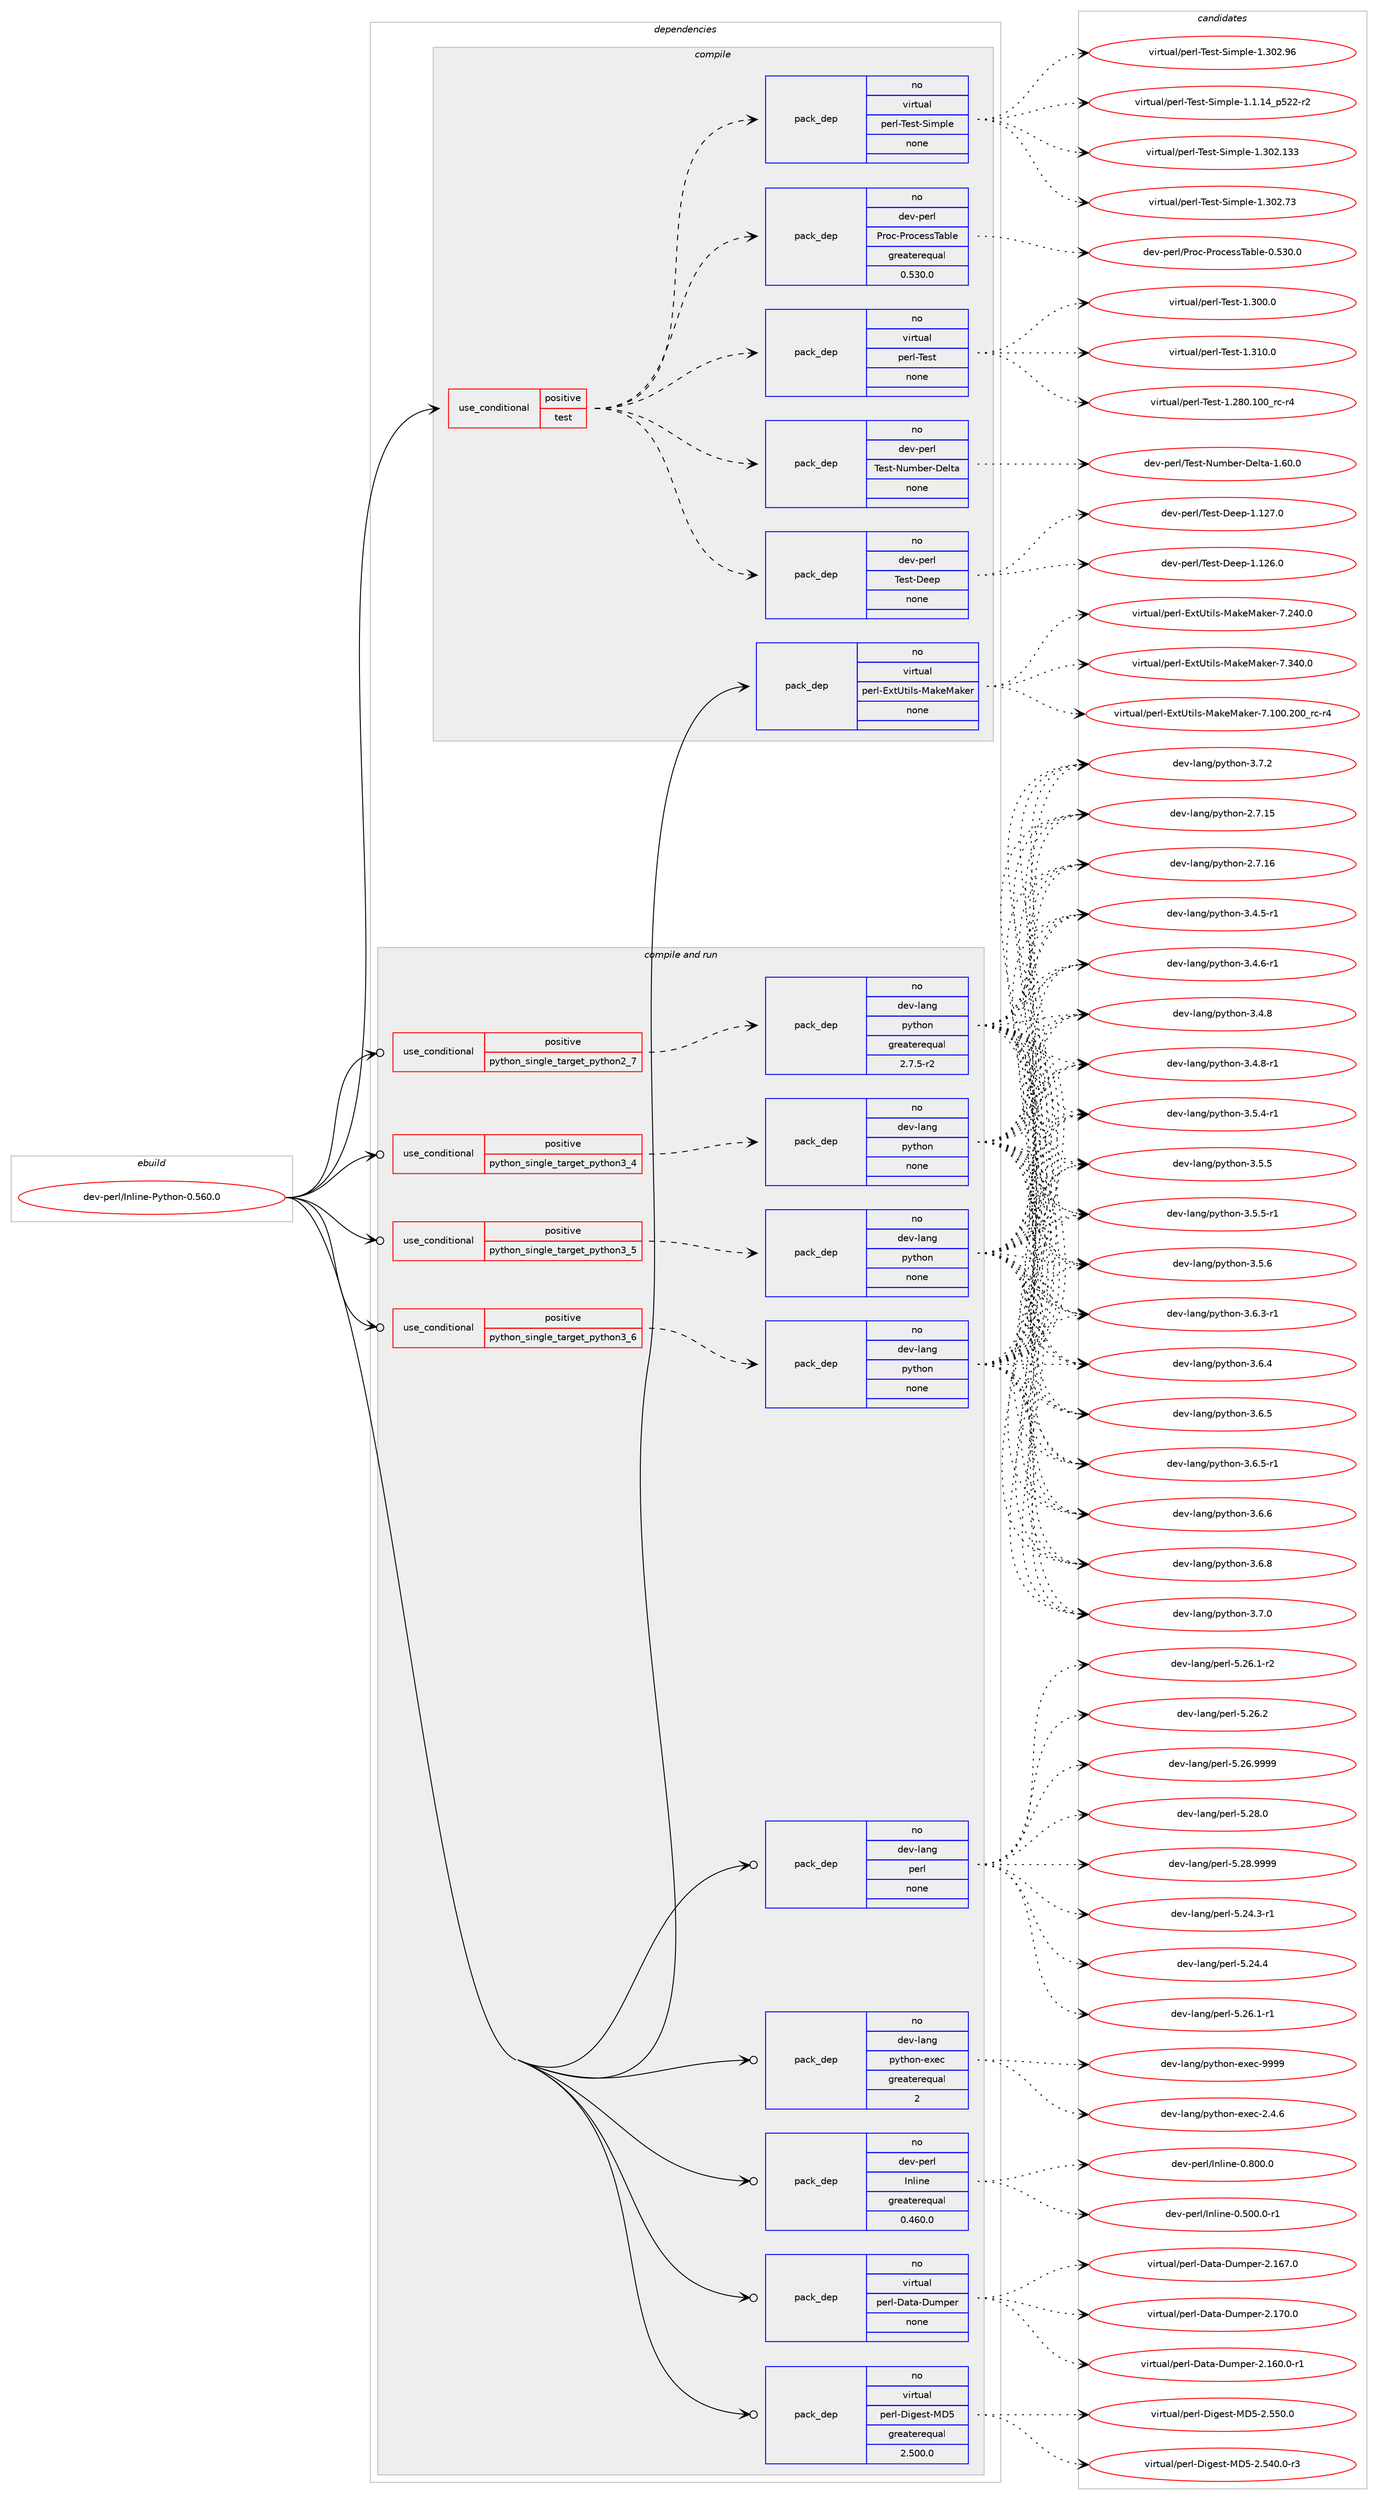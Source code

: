 digraph prolog {

# *************
# Graph options
# *************

newrank=true;
concentrate=true;
compound=true;
graph [rankdir=LR,fontname=Helvetica,fontsize=10,ranksep=1.5];#, ranksep=2.5, nodesep=0.2];
edge  [arrowhead=vee];
node  [fontname=Helvetica,fontsize=10];

# **********
# The ebuild
# **********

subgraph cluster_leftcol {
color=gray;
rank=same;
label=<<i>ebuild</i>>;
id [label="dev-perl/Inline-Python-0.560.0", color=red, width=4, href="../dev-perl/Inline-Python-0.560.0.svg"];
}

# ****************
# The dependencies
# ****************

subgraph cluster_midcol {
color=gray;
label=<<i>dependencies</i>>;
subgraph cluster_compile {
fillcolor="#eeeeee";
style=filled;
label=<<i>compile</i>>;
subgraph cond368272 {
dependency1382742 [label=<<TABLE BORDER="0" CELLBORDER="1" CELLSPACING="0" CELLPADDING="4"><TR><TD ROWSPAN="3" CELLPADDING="10">use_conditional</TD></TR><TR><TD>positive</TD></TR><TR><TD>test</TD></TR></TABLE>>, shape=none, color=red];
subgraph pack991417 {
dependency1382743 [label=<<TABLE BORDER="0" CELLBORDER="1" CELLSPACING="0" CELLPADDING="4" WIDTH="220"><TR><TD ROWSPAN="6" CELLPADDING="30">pack_dep</TD></TR><TR><TD WIDTH="110">no</TD></TR><TR><TD>dev-perl</TD></TR><TR><TD>Proc-ProcessTable</TD></TR><TR><TD>greaterequal</TD></TR><TR><TD>0.530.0</TD></TR></TABLE>>, shape=none, color=blue];
}
dependency1382742:e -> dependency1382743:w [weight=20,style="dashed",arrowhead="vee"];
subgraph pack991418 {
dependency1382744 [label=<<TABLE BORDER="0" CELLBORDER="1" CELLSPACING="0" CELLPADDING="4" WIDTH="220"><TR><TD ROWSPAN="6" CELLPADDING="30">pack_dep</TD></TR><TR><TD WIDTH="110">no</TD></TR><TR><TD>virtual</TD></TR><TR><TD>perl-Test-Simple</TD></TR><TR><TD>none</TD></TR><TR><TD></TD></TR></TABLE>>, shape=none, color=blue];
}
dependency1382742:e -> dependency1382744:w [weight=20,style="dashed",arrowhead="vee"];
subgraph pack991419 {
dependency1382745 [label=<<TABLE BORDER="0" CELLBORDER="1" CELLSPACING="0" CELLPADDING="4" WIDTH="220"><TR><TD ROWSPAN="6" CELLPADDING="30">pack_dep</TD></TR><TR><TD WIDTH="110">no</TD></TR><TR><TD>dev-perl</TD></TR><TR><TD>Test-Deep</TD></TR><TR><TD>none</TD></TR><TR><TD></TD></TR></TABLE>>, shape=none, color=blue];
}
dependency1382742:e -> dependency1382745:w [weight=20,style="dashed",arrowhead="vee"];
subgraph pack991420 {
dependency1382746 [label=<<TABLE BORDER="0" CELLBORDER="1" CELLSPACING="0" CELLPADDING="4" WIDTH="220"><TR><TD ROWSPAN="6" CELLPADDING="30">pack_dep</TD></TR><TR><TD WIDTH="110">no</TD></TR><TR><TD>dev-perl</TD></TR><TR><TD>Test-Number-Delta</TD></TR><TR><TD>none</TD></TR><TR><TD></TD></TR></TABLE>>, shape=none, color=blue];
}
dependency1382742:e -> dependency1382746:w [weight=20,style="dashed",arrowhead="vee"];
subgraph pack991421 {
dependency1382747 [label=<<TABLE BORDER="0" CELLBORDER="1" CELLSPACING="0" CELLPADDING="4" WIDTH="220"><TR><TD ROWSPAN="6" CELLPADDING="30">pack_dep</TD></TR><TR><TD WIDTH="110">no</TD></TR><TR><TD>virtual</TD></TR><TR><TD>perl-Test</TD></TR><TR><TD>none</TD></TR><TR><TD></TD></TR></TABLE>>, shape=none, color=blue];
}
dependency1382742:e -> dependency1382747:w [weight=20,style="dashed",arrowhead="vee"];
}
id:e -> dependency1382742:w [weight=20,style="solid",arrowhead="vee"];
subgraph pack991422 {
dependency1382748 [label=<<TABLE BORDER="0" CELLBORDER="1" CELLSPACING="0" CELLPADDING="4" WIDTH="220"><TR><TD ROWSPAN="6" CELLPADDING="30">pack_dep</TD></TR><TR><TD WIDTH="110">no</TD></TR><TR><TD>virtual</TD></TR><TR><TD>perl-ExtUtils-MakeMaker</TD></TR><TR><TD>none</TD></TR><TR><TD></TD></TR></TABLE>>, shape=none, color=blue];
}
id:e -> dependency1382748:w [weight=20,style="solid",arrowhead="vee"];
}
subgraph cluster_compileandrun {
fillcolor="#eeeeee";
style=filled;
label=<<i>compile and run</i>>;
subgraph cond368273 {
dependency1382749 [label=<<TABLE BORDER="0" CELLBORDER="1" CELLSPACING="0" CELLPADDING="4"><TR><TD ROWSPAN="3" CELLPADDING="10">use_conditional</TD></TR><TR><TD>positive</TD></TR><TR><TD>python_single_target_python2_7</TD></TR></TABLE>>, shape=none, color=red];
subgraph pack991423 {
dependency1382750 [label=<<TABLE BORDER="0" CELLBORDER="1" CELLSPACING="0" CELLPADDING="4" WIDTH="220"><TR><TD ROWSPAN="6" CELLPADDING="30">pack_dep</TD></TR><TR><TD WIDTH="110">no</TD></TR><TR><TD>dev-lang</TD></TR><TR><TD>python</TD></TR><TR><TD>greaterequal</TD></TR><TR><TD>2.7.5-r2</TD></TR></TABLE>>, shape=none, color=blue];
}
dependency1382749:e -> dependency1382750:w [weight=20,style="dashed",arrowhead="vee"];
}
id:e -> dependency1382749:w [weight=20,style="solid",arrowhead="odotvee"];
subgraph cond368274 {
dependency1382751 [label=<<TABLE BORDER="0" CELLBORDER="1" CELLSPACING="0" CELLPADDING="4"><TR><TD ROWSPAN="3" CELLPADDING="10">use_conditional</TD></TR><TR><TD>positive</TD></TR><TR><TD>python_single_target_python3_4</TD></TR></TABLE>>, shape=none, color=red];
subgraph pack991424 {
dependency1382752 [label=<<TABLE BORDER="0" CELLBORDER="1" CELLSPACING="0" CELLPADDING="4" WIDTH="220"><TR><TD ROWSPAN="6" CELLPADDING="30">pack_dep</TD></TR><TR><TD WIDTH="110">no</TD></TR><TR><TD>dev-lang</TD></TR><TR><TD>python</TD></TR><TR><TD>none</TD></TR><TR><TD></TD></TR></TABLE>>, shape=none, color=blue];
}
dependency1382751:e -> dependency1382752:w [weight=20,style="dashed",arrowhead="vee"];
}
id:e -> dependency1382751:w [weight=20,style="solid",arrowhead="odotvee"];
subgraph cond368275 {
dependency1382753 [label=<<TABLE BORDER="0" CELLBORDER="1" CELLSPACING="0" CELLPADDING="4"><TR><TD ROWSPAN="3" CELLPADDING="10">use_conditional</TD></TR><TR><TD>positive</TD></TR><TR><TD>python_single_target_python3_5</TD></TR></TABLE>>, shape=none, color=red];
subgraph pack991425 {
dependency1382754 [label=<<TABLE BORDER="0" CELLBORDER="1" CELLSPACING="0" CELLPADDING="4" WIDTH="220"><TR><TD ROWSPAN="6" CELLPADDING="30">pack_dep</TD></TR><TR><TD WIDTH="110">no</TD></TR><TR><TD>dev-lang</TD></TR><TR><TD>python</TD></TR><TR><TD>none</TD></TR><TR><TD></TD></TR></TABLE>>, shape=none, color=blue];
}
dependency1382753:e -> dependency1382754:w [weight=20,style="dashed",arrowhead="vee"];
}
id:e -> dependency1382753:w [weight=20,style="solid",arrowhead="odotvee"];
subgraph cond368276 {
dependency1382755 [label=<<TABLE BORDER="0" CELLBORDER="1" CELLSPACING="0" CELLPADDING="4"><TR><TD ROWSPAN="3" CELLPADDING="10">use_conditional</TD></TR><TR><TD>positive</TD></TR><TR><TD>python_single_target_python3_6</TD></TR></TABLE>>, shape=none, color=red];
subgraph pack991426 {
dependency1382756 [label=<<TABLE BORDER="0" CELLBORDER="1" CELLSPACING="0" CELLPADDING="4" WIDTH="220"><TR><TD ROWSPAN="6" CELLPADDING="30">pack_dep</TD></TR><TR><TD WIDTH="110">no</TD></TR><TR><TD>dev-lang</TD></TR><TR><TD>python</TD></TR><TR><TD>none</TD></TR><TR><TD></TD></TR></TABLE>>, shape=none, color=blue];
}
dependency1382755:e -> dependency1382756:w [weight=20,style="dashed",arrowhead="vee"];
}
id:e -> dependency1382755:w [weight=20,style="solid",arrowhead="odotvee"];
subgraph pack991427 {
dependency1382757 [label=<<TABLE BORDER="0" CELLBORDER="1" CELLSPACING="0" CELLPADDING="4" WIDTH="220"><TR><TD ROWSPAN="6" CELLPADDING="30">pack_dep</TD></TR><TR><TD WIDTH="110">no</TD></TR><TR><TD>dev-lang</TD></TR><TR><TD>perl</TD></TR><TR><TD>none</TD></TR><TR><TD></TD></TR></TABLE>>, shape=none, color=blue];
}
id:e -> dependency1382757:w [weight=20,style="solid",arrowhead="odotvee"];
subgraph pack991428 {
dependency1382758 [label=<<TABLE BORDER="0" CELLBORDER="1" CELLSPACING="0" CELLPADDING="4" WIDTH="220"><TR><TD ROWSPAN="6" CELLPADDING="30">pack_dep</TD></TR><TR><TD WIDTH="110">no</TD></TR><TR><TD>dev-lang</TD></TR><TR><TD>python-exec</TD></TR><TR><TD>greaterequal</TD></TR><TR><TD>2</TD></TR></TABLE>>, shape=none, color=blue];
}
id:e -> dependency1382758:w [weight=20,style="solid",arrowhead="odotvee"];
subgraph pack991429 {
dependency1382759 [label=<<TABLE BORDER="0" CELLBORDER="1" CELLSPACING="0" CELLPADDING="4" WIDTH="220"><TR><TD ROWSPAN="6" CELLPADDING="30">pack_dep</TD></TR><TR><TD WIDTH="110">no</TD></TR><TR><TD>dev-perl</TD></TR><TR><TD>Inline</TD></TR><TR><TD>greaterequal</TD></TR><TR><TD>0.460.0</TD></TR></TABLE>>, shape=none, color=blue];
}
id:e -> dependency1382759:w [weight=20,style="solid",arrowhead="odotvee"];
subgraph pack991430 {
dependency1382760 [label=<<TABLE BORDER="0" CELLBORDER="1" CELLSPACING="0" CELLPADDING="4" WIDTH="220"><TR><TD ROWSPAN="6" CELLPADDING="30">pack_dep</TD></TR><TR><TD WIDTH="110">no</TD></TR><TR><TD>virtual</TD></TR><TR><TD>perl-Data-Dumper</TD></TR><TR><TD>none</TD></TR><TR><TD></TD></TR></TABLE>>, shape=none, color=blue];
}
id:e -> dependency1382760:w [weight=20,style="solid",arrowhead="odotvee"];
subgraph pack991431 {
dependency1382761 [label=<<TABLE BORDER="0" CELLBORDER="1" CELLSPACING="0" CELLPADDING="4" WIDTH="220"><TR><TD ROWSPAN="6" CELLPADDING="30">pack_dep</TD></TR><TR><TD WIDTH="110">no</TD></TR><TR><TD>virtual</TD></TR><TR><TD>perl-Digest-MD5</TD></TR><TR><TD>greaterequal</TD></TR><TR><TD>2.500.0</TD></TR></TABLE>>, shape=none, color=blue];
}
id:e -> dependency1382761:w [weight=20,style="solid",arrowhead="odotvee"];
}
subgraph cluster_run {
fillcolor="#eeeeee";
style=filled;
label=<<i>run</i>>;
}
}

# **************
# The candidates
# **************

subgraph cluster_choices {
rank=same;
color=gray;
label=<<i>candidates</i>>;

subgraph choice991417 {
color=black;
nodesep=1;
choice100101118451121011141084780114111994580114111991011151158497981081014548465351484648 [label="dev-perl/Proc-ProcessTable-0.530.0", color=red, width=4,href="../dev-perl/Proc-ProcessTable-0.530.0.svg"];
dependency1382743:e -> choice100101118451121011141084780114111994580114111991011151158497981081014548465351484648:w [style=dotted,weight="100"];
}
subgraph choice991418 {
color=black;
nodesep=1;
choice11810511411611797108471121011141084584101115116458310510911210810145494649464952951125350504511450 [label="virtual/perl-Test-Simple-1.1.14_p522-r2", color=red, width=4,href="../virtual/perl-Test-Simple-1.1.14_p522-r2.svg"];
choice11810511411611797108471121011141084584101115116458310510911210810145494651485046495151 [label="virtual/perl-Test-Simple-1.302.133", color=red, width=4,href="../virtual/perl-Test-Simple-1.302.133.svg"];
choice118105114116117971084711210111410845841011151164583105109112108101454946514850465551 [label="virtual/perl-Test-Simple-1.302.73", color=red, width=4,href="../virtual/perl-Test-Simple-1.302.73.svg"];
choice118105114116117971084711210111410845841011151164583105109112108101454946514850465754 [label="virtual/perl-Test-Simple-1.302.96", color=red, width=4,href="../virtual/perl-Test-Simple-1.302.96.svg"];
dependency1382744:e -> choice11810511411611797108471121011141084584101115116458310510911210810145494649464952951125350504511450:w [style=dotted,weight="100"];
dependency1382744:e -> choice11810511411611797108471121011141084584101115116458310510911210810145494651485046495151:w [style=dotted,weight="100"];
dependency1382744:e -> choice118105114116117971084711210111410845841011151164583105109112108101454946514850465551:w [style=dotted,weight="100"];
dependency1382744:e -> choice118105114116117971084711210111410845841011151164583105109112108101454946514850465754:w [style=dotted,weight="100"];
}
subgraph choice991419 {
color=black;
nodesep=1;
choice10010111845112101114108478410111511645681011011124549464950544648 [label="dev-perl/Test-Deep-1.126.0", color=red, width=4,href="../dev-perl/Test-Deep-1.126.0.svg"];
choice10010111845112101114108478410111511645681011011124549464950554648 [label="dev-perl/Test-Deep-1.127.0", color=red, width=4,href="../dev-perl/Test-Deep-1.127.0.svg"];
dependency1382745:e -> choice10010111845112101114108478410111511645681011011124549464950544648:w [style=dotted,weight="100"];
dependency1382745:e -> choice10010111845112101114108478410111511645681011011124549464950554648:w [style=dotted,weight="100"];
}
subgraph choice991420 {
color=black;
nodesep=1;
choice10010111845112101114108478410111511645781171099810111445681011081169745494654484648 [label="dev-perl/Test-Number-Delta-1.60.0", color=red, width=4,href="../dev-perl/Test-Number-Delta-1.60.0.svg"];
dependency1382746:e -> choice10010111845112101114108478410111511645781171099810111445681011081169745494654484648:w [style=dotted,weight="100"];
}
subgraph choice991421 {
color=black;
nodesep=1;
choice118105114116117971084711210111410845841011151164549465056484649484895114994511452 [label="virtual/perl-Test-1.280.100_rc-r4", color=red, width=4,href="../virtual/perl-Test-1.280.100_rc-r4.svg"];
choice118105114116117971084711210111410845841011151164549465148484648 [label="virtual/perl-Test-1.300.0", color=red, width=4,href="../virtual/perl-Test-1.300.0.svg"];
choice118105114116117971084711210111410845841011151164549465149484648 [label="virtual/perl-Test-1.310.0", color=red, width=4,href="../virtual/perl-Test-1.310.0.svg"];
dependency1382747:e -> choice118105114116117971084711210111410845841011151164549465056484649484895114994511452:w [style=dotted,weight="100"];
dependency1382747:e -> choice118105114116117971084711210111410845841011151164549465148484648:w [style=dotted,weight="100"];
dependency1382747:e -> choice118105114116117971084711210111410845841011151164549465149484648:w [style=dotted,weight="100"];
}
subgraph choice991422 {
color=black;
nodesep=1;
choice118105114116117971084711210111410845691201168511610510811545779710710177971071011144555464948484650484895114994511452 [label="virtual/perl-ExtUtils-MakeMaker-7.100.200_rc-r4", color=red, width=4,href="../virtual/perl-ExtUtils-MakeMaker-7.100.200_rc-r4.svg"];
choice118105114116117971084711210111410845691201168511610510811545779710710177971071011144555465052484648 [label="virtual/perl-ExtUtils-MakeMaker-7.240.0", color=red, width=4,href="../virtual/perl-ExtUtils-MakeMaker-7.240.0.svg"];
choice118105114116117971084711210111410845691201168511610510811545779710710177971071011144555465152484648 [label="virtual/perl-ExtUtils-MakeMaker-7.340.0", color=red, width=4,href="../virtual/perl-ExtUtils-MakeMaker-7.340.0.svg"];
dependency1382748:e -> choice118105114116117971084711210111410845691201168511610510811545779710710177971071011144555464948484650484895114994511452:w [style=dotted,weight="100"];
dependency1382748:e -> choice118105114116117971084711210111410845691201168511610510811545779710710177971071011144555465052484648:w [style=dotted,weight="100"];
dependency1382748:e -> choice118105114116117971084711210111410845691201168511610510811545779710710177971071011144555465152484648:w [style=dotted,weight="100"];
}
subgraph choice991423 {
color=black;
nodesep=1;
choice10010111845108971101034711212111610411111045504655464953 [label="dev-lang/python-2.7.15", color=red, width=4,href="../dev-lang/python-2.7.15.svg"];
choice10010111845108971101034711212111610411111045504655464954 [label="dev-lang/python-2.7.16", color=red, width=4,href="../dev-lang/python-2.7.16.svg"];
choice1001011184510897110103471121211161041111104551465246534511449 [label="dev-lang/python-3.4.5-r1", color=red, width=4,href="../dev-lang/python-3.4.5-r1.svg"];
choice1001011184510897110103471121211161041111104551465246544511449 [label="dev-lang/python-3.4.6-r1", color=red, width=4,href="../dev-lang/python-3.4.6-r1.svg"];
choice100101118451089711010347112121116104111110455146524656 [label="dev-lang/python-3.4.8", color=red, width=4,href="../dev-lang/python-3.4.8.svg"];
choice1001011184510897110103471121211161041111104551465246564511449 [label="dev-lang/python-3.4.8-r1", color=red, width=4,href="../dev-lang/python-3.4.8-r1.svg"];
choice1001011184510897110103471121211161041111104551465346524511449 [label="dev-lang/python-3.5.4-r1", color=red, width=4,href="../dev-lang/python-3.5.4-r1.svg"];
choice100101118451089711010347112121116104111110455146534653 [label="dev-lang/python-3.5.5", color=red, width=4,href="../dev-lang/python-3.5.5.svg"];
choice1001011184510897110103471121211161041111104551465346534511449 [label="dev-lang/python-3.5.5-r1", color=red, width=4,href="../dev-lang/python-3.5.5-r1.svg"];
choice100101118451089711010347112121116104111110455146534654 [label="dev-lang/python-3.5.6", color=red, width=4,href="../dev-lang/python-3.5.6.svg"];
choice1001011184510897110103471121211161041111104551465446514511449 [label="dev-lang/python-3.6.3-r1", color=red, width=4,href="../dev-lang/python-3.6.3-r1.svg"];
choice100101118451089711010347112121116104111110455146544652 [label="dev-lang/python-3.6.4", color=red, width=4,href="../dev-lang/python-3.6.4.svg"];
choice100101118451089711010347112121116104111110455146544653 [label="dev-lang/python-3.6.5", color=red, width=4,href="../dev-lang/python-3.6.5.svg"];
choice1001011184510897110103471121211161041111104551465446534511449 [label="dev-lang/python-3.6.5-r1", color=red, width=4,href="../dev-lang/python-3.6.5-r1.svg"];
choice100101118451089711010347112121116104111110455146544654 [label="dev-lang/python-3.6.6", color=red, width=4,href="../dev-lang/python-3.6.6.svg"];
choice100101118451089711010347112121116104111110455146544656 [label="dev-lang/python-3.6.8", color=red, width=4,href="../dev-lang/python-3.6.8.svg"];
choice100101118451089711010347112121116104111110455146554648 [label="dev-lang/python-3.7.0", color=red, width=4,href="../dev-lang/python-3.7.0.svg"];
choice100101118451089711010347112121116104111110455146554650 [label="dev-lang/python-3.7.2", color=red, width=4,href="../dev-lang/python-3.7.2.svg"];
dependency1382750:e -> choice10010111845108971101034711212111610411111045504655464953:w [style=dotted,weight="100"];
dependency1382750:e -> choice10010111845108971101034711212111610411111045504655464954:w [style=dotted,weight="100"];
dependency1382750:e -> choice1001011184510897110103471121211161041111104551465246534511449:w [style=dotted,weight="100"];
dependency1382750:e -> choice1001011184510897110103471121211161041111104551465246544511449:w [style=dotted,weight="100"];
dependency1382750:e -> choice100101118451089711010347112121116104111110455146524656:w [style=dotted,weight="100"];
dependency1382750:e -> choice1001011184510897110103471121211161041111104551465246564511449:w [style=dotted,weight="100"];
dependency1382750:e -> choice1001011184510897110103471121211161041111104551465346524511449:w [style=dotted,weight="100"];
dependency1382750:e -> choice100101118451089711010347112121116104111110455146534653:w [style=dotted,weight="100"];
dependency1382750:e -> choice1001011184510897110103471121211161041111104551465346534511449:w [style=dotted,weight="100"];
dependency1382750:e -> choice100101118451089711010347112121116104111110455146534654:w [style=dotted,weight="100"];
dependency1382750:e -> choice1001011184510897110103471121211161041111104551465446514511449:w [style=dotted,weight="100"];
dependency1382750:e -> choice100101118451089711010347112121116104111110455146544652:w [style=dotted,weight="100"];
dependency1382750:e -> choice100101118451089711010347112121116104111110455146544653:w [style=dotted,weight="100"];
dependency1382750:e -> choice1001011184510897110103471121211161041111104551465446534511449:w [style=dotted,weight="100"];
dependency1382750:e -> choice100101118451089711010347112121116104111110455146544654:w [style=dotted,weight="100"];
dependency1382750:e -> choice100101118451089711010347112121116104111110455146544656:w [style=dotted,weight="100"];
dependency1382750:e -> choice100101118451089711010347112121116104111110455146554648:w [style=dotted,weight="100"];
dependency1382750:e -> choice100101118451089711010347112121116104111110455146554650:w [style=dotted,weight="100"];
}
subgraph choice991424 {
color=black;
nodesep=1;
choice10010111845108971101034711212111610411111045504655464953 [label="dev-lang/python-2.7.15", color=red, width=4,href="../dev-lang/python-2.7.15.svg"];
choice10010111845108971101034711212111610411111045504655464954 [label="dev-lang/python-2.7.16", color=red, width=4,href="../dev-lang/python-2.7.16.svg"];
choice1001011184510897110103471121211161041111104551465246534511449 [label="dev-lang/python-3.4.5-r1", color=red, width=4,href="../dev-lang/python-3.4.5-r1.svg"];
choice1001011184510897110103471121211161041111104551465246544511449 [label="dev-lang/python-3.4.6-r1", color=red, width=4,href="../dev-lang/python-3.4.6-r1.svg"];
choice100101118451089711010347112121116104111110455146524656 [label="dev-lang/python-3.4.8", color=red, width=4,href="../dev-lang/python-3.4.8.svg"];
choice1001011184510897110103471121211161041111104551465246564511449 [label="dev-lang/python-3.4.8-r1", color=red, width=4,href="../dev-lang/python-3.4.8-r1.svg"];
choice1001011184510897110103471121211161041111104551465346524511449 [label="dev-lang/python-3.5.4-r1", color=red, width=4,href="../dev-lang/python-3.5.4-r1.svg"];
choice100101118451089711010347112121116104111110455146534653 [label="dev-lang/python-3.5.5", color=red, width=4,href="../dev-lang/python-3.5.5.svg"];
choice1001011184510897110103471121211161041111104551465346534511449 [label="dev-lang/python-3.5.5-r1", color=red, width=4,href="../dev-lang/python-3.5.5-r1.svg"];
choice100101118451089711010347112121116104111110455146534654 [label="dev-lang/python-3.5.6", color=red, width=4,href="../dev-lang/python-3.5.6.svg"];
choice1001011184510897110103471121211161041111104551465446514511449 [label="dev-lang/python-3.6.3-r1", color=red, width=4,href="../dev-lang/python-3.6.3-r1.svg"];
choice100101118451089711010347112121116104111110455146544652 [label="dev-lang/python-3.6.4", color=red, width=4,href="../dev-lang/python-3.6.4.svg"];
choice100101118451089711010347112121116104111110455146544653 [label="dev-lang/python-3.6.5", color=red, width=4,href="../dev-lang/python-3.6.5.svg"];
choice1001011184510897110103471121211161041111104551465446534511449 [label="dev-lang/python-3.6.5-r1", color=red, width=4,href="../dev-lang/python-3.6.5-r1.svg"];
choice100101118451089711010347112121116104111110455146544654 [label="dev-lang/python-3.6.6", color=red, width=4,href="../dev-lang/python-3.6.6.svg"];
choice100101118451089711010347112121116104111110455146544656 [label="dev-lang/python-3.6.8", color=red, width=4,href="../dev-lang/python-3.6.8.svg"];
choice100101118451089711010347112121116104111110455146554648 [label="dev-lang/python-3.7.0", color=red, width=4,href="../dev-lang/python-3.7.0.svg"];
choice100101118451089711010347112121116104111110455146554650 [label="dev-lang/python-3.7.2", color=red, width=4,href="../dev-lang/python-3.7.2.svg"];
dependency1382752:e -> choice10010111845108971101034711212111610411111045504655464953:w [style=dotted,weight="100"];
dependency1382752:e -> choice10010111845108971101034711212111610411111045504655464954:w [style=dotted,weight="100"];
dependency1382752:e -> choice1001011184510897110103471121211161041111104551465246534511449:w [style=dotted,weight="100"];
dependency1382752:e -> choice1001011184510897110103471121211161041111104551465246544511449:w [style=dotted,weight="100"];
dependency1382752:e -> choice100101118451089711010347112121116104111110455146524656:w [style=dotted,weight="100"];
dependency1382752:e -> choice1001011184510897110103471121211161041111104551465246564511449:w [style=dotted,weight="100"];
dependency1382752:e -> choice1001011184510897110103471121211161041111104551465346524511449:w [style=dotted,weight="100"];
dependency1382752:e -> choice100101118451089711010347112121116104111110455146534653:w [style=dotted,weight="100"];
dependency1382752:e -> choice1001011184510897110103471121211161041111104551465346534511449:w [style=dotted,weight="100"];
dependency1382752:e -> choice100101118451089711010347112121116104111110455146534654:w [style=dotted,weight="100"];
dependency1382752:e -> choice1001011184510897110103471121211161041111104551465446514511449:w [style=dotted,weight="100"];
dependency1382752:e -> choice100101118451089711010347112121116104111110455146544652:w [style=dotted,weight="100"];
dependency1382752:e -> choice100101118451089711010347112121116104111110455146544653:w [style=dotted,weight="100"];
dependency1382752:e -> choice1001011184510897110103471121211161041111104551465446534511449:w [style=dotted,weight="100"];
dependency1382752:e -> choice100101118451089711010347112121116104111110455146544654:w [style=dotted,weight="100"];
dependency1382752:e -> choice100101118451089711010347112121116104111110455146544656:w [style=dotted,weight="100"];
dependency1382752:e -> choice100101118451089711010347112121116104111110455146554648:w [style=dotted,weight="100"];
dependency1382752:e -> choice100101118451089711010347112121116104111110455146554650:w [style=dotted,weight="100"];
}
subgraph choice991425 {
color=black;
nodesep=1;
choice10010111845108971101034711212111610411111045504655464953 [label="dev-lang/python-2.7.15", color=red, width=4,href="../dev-lang/python-2.7.15.svg"];
choice10010111845108971101034711212111610411111045504655464954 [label="dev-lang/python-2.7.16", color=red, width=4,href="../dev-lang/python-2.7.16.svg"];
choice1001011184510897110103471121211161041111104551465246534511449 [label="dev-lang/python-3.4.5-r1", color=red, width=4,href="../dev-lang/python-3.4.5-r1.svg"];
choice1001011184510897110103471121211161041111104551465246544511449 [label="dev-lang/python-3.4.6-r1", color=red, width=4,href="../dev-lang/python-3.4.6-r1.svg"];
choice100101118451089711010347112121116104111110455146524656 [label="dev-lang/python-3.4.8", color=red, width=4,href="../dev-lang/python-3.4.8.svg"];
choice1001011184510897110103471121211161041111104551465246564511449 [label="dev-lang/python-3.4.8-r1", color=red, width=4,href="../dev-lang/python-3.4.8-r1.svg"];
choice1001011184510897110103471121211161041111104551465346524511449 [label="dev-lang/python-3.5.4-r1", color=red, width=4,href="../dev-lang/python-3.5.4-r1.svg"];
choice100101118451089711010347112121116104111110455146534653 [label="dev-lang/python-3.5.5", color=red, width=4,href="../dev-lang/python-3.5.5.svg"];
choice1001011184510897110103471121211161041111104551465346534511449 [label="dev-lang/python-3.5.5-r1", color=red, width=4,href="../dev-lang/python-3.5.5-r1.svg"];
choice100101118451089711010347112121116104111110455146534654 [label="dev-lang/python-3.5.6", color=red, width=4,href="../dev-lang/python-3.5.6.svg"];
choice1001011184510897110103471121211161041111104551465446514511449 [label="dev-lang/python-3.6.3-r1", color=red, width=4,href="../dev-lang/python-3.6.3-r1.svg"];
choice100101118451089711010347112121116104111110455146544652 [label="dev-lang/python-3.6.4", color=red, width=4,href="../dev-lang/python-3.6.4.svg"];
choice100101118451089711010347112121116104111110455146544653 [label="dev-lang/python-3.6.5", color=red, width=4,href="../dev-lang/python-3.6.5.svg"];
choice1001011184510897110103471121211161041111104551465446534511449 [label="dev-lang/python-3.6.5-r1", color=red, width=4,href="../dev-lang/python-3.6.5-r1.svg"];
choice100101118451089711010347112121116104111110455146544654 [label="dev-lang/python-3.6.6", color=red, width=4,href="../dev-lang/python-3.6.6.svg"];
choice100101118451089711010347112121116104111110455146544656 [label="dev-lang/python-3.6.8", color=red, width=4,href="../dev-lang/python-3.6.8.svg"];
choice100101118451089711010347112121116104111110455146554648 [label="dev-lang/python-3.7.0", color=red, width=4,href="../dev-lang/python-3.7.0.svg"];
choice100101118451089711010347112121116104111110455146554650 [label="dev-lang/python-3.7.2", color=red, width=4,href="../dev-lang/python-3.7.2.svg"];
dependency1382754:e -> choice10010111845108971101034711212111610411111045504655464953:w [style=dotted,weight="100"];
dependency1382754:e -> choice10010111845108971101034711212111610411111045504655464954:w [style=dotted,weight="100"];
dependency1382754:e -> choice1001011184510897110103471121211161041111104551465246534511449:w [style=dotted,weight="100"];
dependency1382754:e -> choice1001011184510897110103471121211161041111104551465246544511449:w [style=dotted,weight="100"];
dependency1382754:e -> choice100101118451089711010347112121116104111110455146524656:w [style=dotted,weight="100"];
dependency1382754:e -> choice1001011184510897110103471121211161041111104551465246564511449:w [style=dotted,weight="100"];
dependency1382754:e -> choice1001011184510897110103471121211161041111104551465346524511449:w [style=dotted,weight="100"];
dependency1382754:e -> choice100101118451089711010347112121116104111110455146534653:w [style=dotted,weight="100"];
dependency1382754:e -> choice1001011184510897110103471121211161041111104551465346534511449:w [style=dotted,weight="100"];
dependency1382754:e -> choice100101118451089711010347112121116104111110455146534654:w [style=dotted,weight="100"];
dependency1382754:e -> choice1001011184510897110103471121211161041111104551465446514511449:w [style=dotted,weight="100"];
dependency1382754:e -> choice100101118451089711010347112121116104111110455146544652:w [style=dotted,weight="100"];
dependency1382754:e -> choice100101118451089711010347112121116104111110455146544653:w [style=dotted,weight="100"];
dependency1382754:e -> choice1001011184510897110103471121211161041111104551465446534511449:w [style=dotted,weight="100"];
dependency1382754:e -> choice100101118451089711010347112121116104111110455146544654:w [style=dotted,weight="100"];
dependency1382754:e -> choice100101118451089711010347112121116104111110455146544656:w [style=dotted,weight="100"];
dependency1382754:e -> choice100101118451089711010347112121116104111110455146554648:w [style=dotted,weight="100"];
dependency1382754:e -> choice100101118451089711010347112121116104111110455146554650:w [style=dotted,weight="100"];
}
subgraph choice991426 {
color=black;
nodesep=1;
choice10010111845108971101034711212111610411111045504655464953 [label="dev-lang/python-2.7.15", color=red, width=4,href="../dev-lang/python-2.7.15.svg"];
choice10010111845108971101034711212111610411111045504655464954 [label="dev-lang/python-2.7.16", color=red, width=4,href="../dev-lang/python-2.7.16.svg"];
choice1001011184510897110103471121211161041111104551465246534511449 [label="dev-lang/python-3.4.5-r1", color=red, width=4,href="../dev-lang/python-3.4.5-r1.svg"];
choice1001011184510897110103471121211161041111104551465246544511449 [label="dev-lang/python-3.4.6-r1", color=red, width=4,href="../dev-lang/python-3.4.6-r1.svg"];
choice100101118451089711010347112121116104111110455146524656 [label="dev-lang/python-3.4.8", color=red, width=4,href="../dev-lang/python-3.4.8.svg"];
choice1001011184510897110103471121211161041111104551465246564511449 [label="dev-lang/python-3.4.8-r1", color=red, width=4,href="../dev-lang/python-3.4.8-r1.svg"];
choice1001011184510897110103471121211161041111104551465346524511449 [label="dev-lang/python-3.5.4-r1", color=red, width=4,href="../dev-lang/python-3.5.4-r1.svg"];
choice100101118451089711010347112121116104111110455146534653 [label="dev-lang/python-3.5.5", color=red, width=4,href="../dev-lang/python-3.5.5.svg"];
choice1001011184510897110103471121211161041111104551465346534511449 [label="dev-lang/python-3.5.5-r1", color=red, width=4,href="../dev-lang/python-3.5.5-r1.svg"];
choice100101118451089711010347112121116104111110455146534654 [label="dev-lang/python-3.5.6", color=red, width=4,href="../dev-lang/python-3.5.6.svg"];
choice1001011184510897110103471121211161041111104551465446514511449 [label="dev-lang/python-3.6.3-r1", color=red, width=4,href="../dev-lang/python-3.6.3-r1.svg"];
choice100101118451089711010347112121116104111110455146544652 [label="dev-lang/python-3.6.4", color=red, width=4,href="../dev-lang/python-3.6.4.svg"];
choice100101118451089711010347112121116104111110455146544653 [label="dev-lang/python-3.6.5", color=red, width=4,href="../dev-lang/python-3.6.5.svg"];
choice1001011184510897110103471121211161041111104551465446534511449 [label="dev-lang/python-3.6.5-r1", color=red, width=4,href="../dev-lang/python-3.6.5-r1.svg"];
choice100101118451089711010347112121116104111110455146544654 [label="dev-lang/python-3.6.6", color=red, width=4,href="../dev-lang/python-3.6.6.svg"];
choice100101118451089711010347112121116104111110455146544656 [label="dev-lang/python-3.6.8", color=red, width=4,href="../dev-lang/python-3.6.8.svg"];
choice100101118451089711010347112121116104111110455146554648 [label="dev-lang/python-3.7.0", color=red, width=4,href="../dev-lang/python-3.7.0.svg"];
choice100101118451089711010347112121116104111110455146554650 [label="dev-lang/python-3.7.2", color=red, width=4,href="../dev-lang/python-3.7.2.svg"];
dependency1382756:e -> choice10010111845108971101034711212111610411111045504655464953:w [style=dotted,weight="100"];
dependency1382756:e -> choice10010111845108971101034711212111610411111045504655464954:w [style=dotted,weight="100"];
dependency1382756:e -> choice1001011184510897110103471121211161041111104551465246534511449:w [style=dotted,weight="100"];
dependency1382756:e -> choice1001011184510897110103471121211161041111104551465246544511449:w [style=dotted,weight="100"];
dependency1382756:e -> choice100101118451089711010347112121116104111110455146524656:w [style=dotted,weight="100"];
dependency1382756:e -> choice1001011184510897110103471121211161041111104551465246564511449:w [style=dotted,weight="100"];
dependency1382756:e -> choice1001011184510897110103471121211161041111104551465346524511449:w [style=dotted,weight="100"];
dependency1382756:e -> choice100101118451089711010347112121116104111110455146534653:w [style=dotted,weight="100"];
dependency1382756:e -> choice1001011184510897110103471121211161041111104551465346534511449:w [style=dotted,weight="100"];
dependency1382756:e -> choice100101118451089711010347112121116104111110455146534654:w [style=dotted,weight="100"];
dependency1382756:e -> choice1001011184510897110103471121211161041111104551465446514511449:w [style=dotted,weight="100"];
dependency1382756:e -> choice100101118451089711010347112121116104111110455146544652:w [style=dotted,weight="100"];
dependency1382756:e -> choice100101118451089711010347112121116104111110455146544653:w [style=dotted,weight="100"];
dependency1382756:e -> choice1001011184510897110103471121211161041111104551465446534511449:w [style=dotted,weight="100"];
dependency1382756:e -> choice100101118451089711010347112121116104111110455146544654:w [style=dotted,weight="100"];
dependency1382756:e -> choice100101118451089711010347112121116104111110455146544656:w [style=dotted,weight="100"];
dependency1382756:e -> choice100101118451089711010347112121116104111110455146554648:w [style=dotted,weight="100"];
dependency1382756:e -> choice100101118451089711010347112121116104111110455146554650:w [style=dotted,weight="100"];
}
subgraph choice991427 {
color=black;
nodesep=1;
choice100101118451089711010347112101114108455346505246514511449 [label="dev-lang/perl-5.24.3-r1", color=red, width=4,href="../dev-lang/perl-5.24.3-r1.svg"];
choice10010111845108971101034711210111410845534650524652 [label="dev-lang/perl-5.24.4", color=red, width=4,href="../dev-lang/perl-5.24.4.svg"];
choice100101118451089711010347112101114108455346505446494511449 [label="dev-lang/perl-5.26.1-r1", color=red, width=4,href="../dev-lang/perl-5.26.1-r1.svg"];
choice100101118451089711010347112101114108455346505446494511450 [label="dev-lang/perl-5.26.1-r2", color=red, width=4,href="../dev-lang/perl-5.26.1-r2.svg"];
choice10010111845108971101034711210111410845534650544650 [label="dev-lang/perl-5.26.2", color=red, width=4,href="../dev-lang/perl-5.26.2.svg"];
choice10010111845108971101034711210111410845534650544657575757 [label="dev-lang/perl-5.26.9999", color=red, width=4,href="../dev-lang/perl-5.26.9999.svg"];
choice10010111845108971101034711210111410845534650564648 [label="dev-lang/perl-5.28.0", color=red, width=4,href="../dev-lang/perl-5.28.0.svg"];
choice10010111845108971101034711210111410845534650564657575757 [label="dev-lang/perl-5.28.9999", color=red, width=4,href="../dev-lang/perl-5.28.9999.svg"];
dependency1382757:e -> choice100101118451089711010347112101114108455346505246514511449:w [style=dotted,weight="100"];
dependency1382757:e -> choice10010111845108971101034711210111410845534650524652:w [style=dotted,weight="100"];
dependency1382757:e -> choice100101118451089711010347112101114108455346505446494511449:w [style=dotted,weight="100"];
dependency1382757:e -> choice100101118451089711010347112101114108455346505446494511450:w [style=dotted,weight="100"];
dependency1382757:e -> choice10010111845108971101034711210111410845534650544650:w [style=dotted,weight="100"];
dependency1382757:e -> choice10010111845108971101034711210111410845534650544657575757:w [style=dotted,weight="100"];
dependency1382757:e -> choice10010111845108971101034711210111410845534650564648:w [style=dotted,weight="100"];
dependency1382757:e -> choice10010111845108971101034711210111410845534650564657575757:w [style=dotted,weight="100"];
}
subgraph choice991428 {
color=black;
nodesep=1;
choice1001011184510897110103471121211161041111104510112010199455046524654 [label="dev-lang/python-exec-2.4.6", color=red, width=4,href="../dev-lang/python-exec-2.4.6.svg"];
choice10010111845108971101034711212111610411111045101120101994557575757 [label="dev-lang/python-exec-9999", color=red, width=4,href="../dev-lang/python-exec-9999.svg"];
dependency1382758:e -> choice1001011184510897110103471121211161041111104510112010199455046524654:w [style=dotted,weight="100"];
dependency1382758:e -> choice10010111845108971101034711212111610411111045101120101994557575757:w [style=dotted,weight="100"];
}
subgraph choice991429 {
color=black;
nodesep=1;
choice10010111845112101114108477311010810511010145484653484846484511449 [label="dev-perl/Inline-0.500.0-r1", color=red, width=4,href="../dev-perl/Inline-0.500.0-r1.svg"];
choice1001011184511210111410847731101081051101014548465648484648 [label="dev-perl/Inline-0.800.0", color=red, width=4,href="../dev-perl/Inline-0.800.0.svg"];
dependency1382759:e -> choice10010111845112101114108477311010810511010145484653484846484511449:w [style=dotted,weight="100"];
dependency1382759:e -> choice1001011184511210111410847731101081051101014548465648484648:w [style=dotted,weight="100"];
}
subgraph choice991430 {
color=black;
nodesep=1;
choice118105114116117971084711210111410845689711697456811710911210111445504649544846484511449 [label="virtual/perl-Data-Dumper-2.160.0-r1", color=red, width=4,href="../virtual/perl-Data-Dumper-2.160.0-r1.svg"];
choice11810511411611797108471121011141084568971169745681171091121011144550464954554648 [label="virtual/perl-Data-Dumper-2.167.0", color=red, width=4,href="../virtual/perl-Data-Dumper-2.167.0.svg"];
choice11810511411611797108471121011141084568971169745681171091121011144550464955484648 [label="virtual/perl-Data-Dumper-2.170.0", color=red, width=4,href="../virtual/perl-Data-Dumper-2.170.0.svg"];
dependency1382760:e -> choice118105114116117971084711210111410845689711697456811710911210111445504649544846484511449:w [style=dotted,weight="100"];
dependency1382760:e -> choice11810511411611797108471121011141084568971169745681171091121011144550464954554648:w [style=dotted,weight="100"];
dependency1382760:e -> choice11810511411611797108471121011141084568971169745681171091121011144550464955484648:w [style=dotted,weight="100"];
}
subgraph choice991431 {
color=black;
nodesep=1;
choice118105114116117971084711210111410845681051031011151164577685345504653524846484511451 [label="virtual/perl-Digest-MD5-2.540.0-r3", color=red, width=4,href="../virtual/perl-Digest-MD5-2.540.0-r3.svg"];
choice11810511411611797108471121011141084568105103101115116457768534550465353484648 [label="virtual/perl-Digest-MD5-2.550.0", color=red, width=4,href="../virtual/perl-Digest-MD5-2.550.0.svg"];
dependency1382761:e -> choice118105114116117971084711210111410845681051031011151164577685345504653524846484511451:w [style=dotted,weight="100"];
dependency1382761:e -> choice11810511411611797108471121011141084568105103101115116457768534550465353484648:w [style=dotted,weight="100"];
}
}

}

